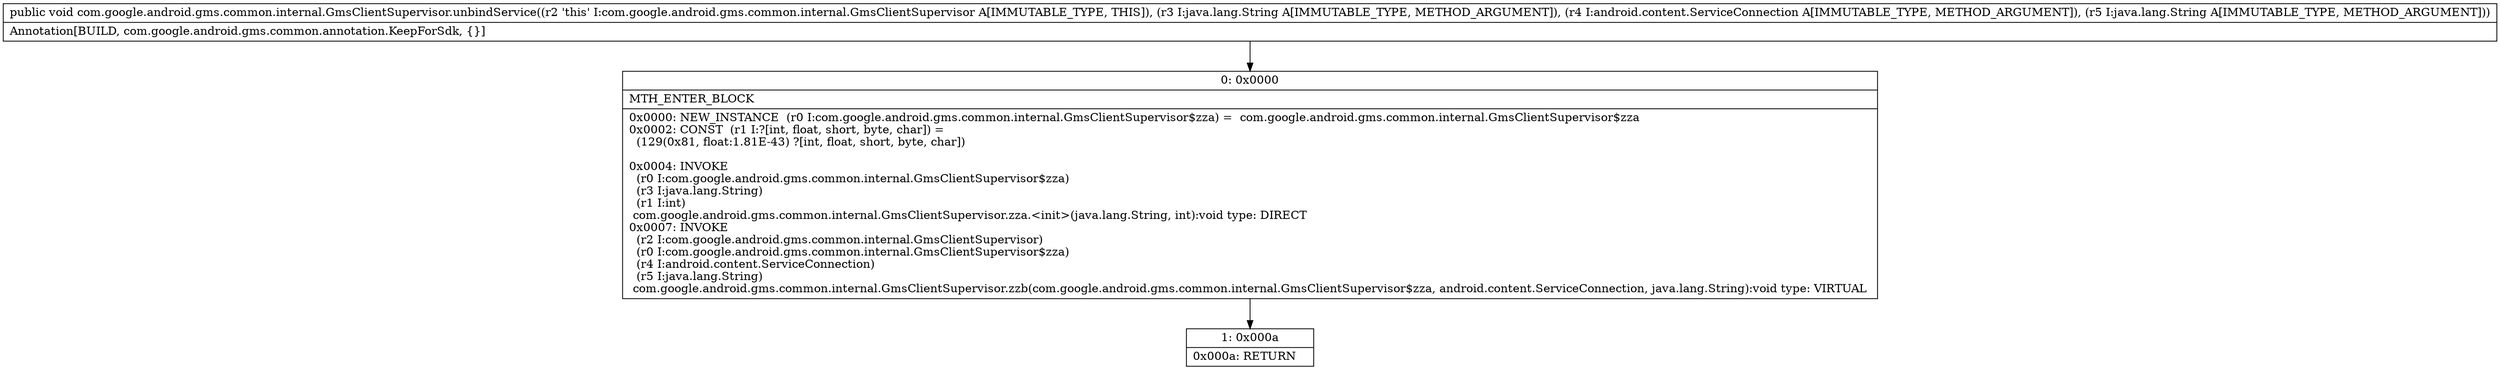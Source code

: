 digraph "CFG forcom.google.android.gms.common.internal.GmsClientSupervisor.unbindService(Ljava\/lang\/String;Landroid\/content\/ServiceConnection;Ljava\/lang\/String;)V" {
Node_0 [shape=record,label="{0\:\ 0x0000|MTH_ENTER_BLOCK\l|0x0000: NEW_INSTANCE  (r0 I:com.google.android.gms.common.internal.GmsClientSupervisor$zza) =  com.google.android.gms.common.internal.GmsClientSupervisor$zza \l0x0002: CONST  (r1 I:?[int, float, short, byte, char]) = \l  (129(0x81, float:1.81E\-43) ?[int, float, short, byte, char])\l \l0x0004: INVOKE  \l  (r0 I:com.google.android.gms.common.internal.GmsClientSupervisor$zza)\l  (r3 I:java.lang.String)\l  (r1 I:int)\l com.google.android.gms.common.internal.GmsClientSupervisor.zza.\<init\>(java.lang.String, int):void type: DIRECT \l0x0007: INVOKE  \l  (r2 I:com.google.android.gms.common.internal.GmsClientSupervisor)\l  (r0 I:com.google.android.gms.common.internal.GmsClientSupervisor$zza)\l  (r4 I:android.content.ServiceConnection)\l  (r5 I:java.lang.String)\l com.google.android.gms.common.internal.GmsClientSupervisor.zzb(com.google.android.gms.common.internal.GmsClientSupervisor$zza, android.content.ServiceConnection, java.lang.String):void type: VIRTUAL \l}"];
Node_1 [shape=record,label="{1\:\ 0x000a|0x000a: RETURN   \l}"];
MethodNode[shape=record,label="{public void com.google.android.gms.common.internal.GmsClientSupervisor.unbindService((r2 'this' I:com.google.android.gms.common.internal.GmsClientSupervisor A[IMMUTABLE_TYPE, THIS]), (r3 I:java.lang.String A[IMMUTABLE_TYPE, METHOD_ARGUMENT]), (r4 I:android.content.ServiceConnection A[IMMUTABLE_TYPE, METHOD_ARGUMENT]), (r5 I:java.lang.String A[IMMUTABLE_TYPE, METHOD_ARGUMENT]))  | Annotation[BUILD, com.google.android.gms.common.annotation.KeepForSdk, \{\}]\l}"];
MethodNode -> Node_0;
Node_0 -> Node_1;
}

